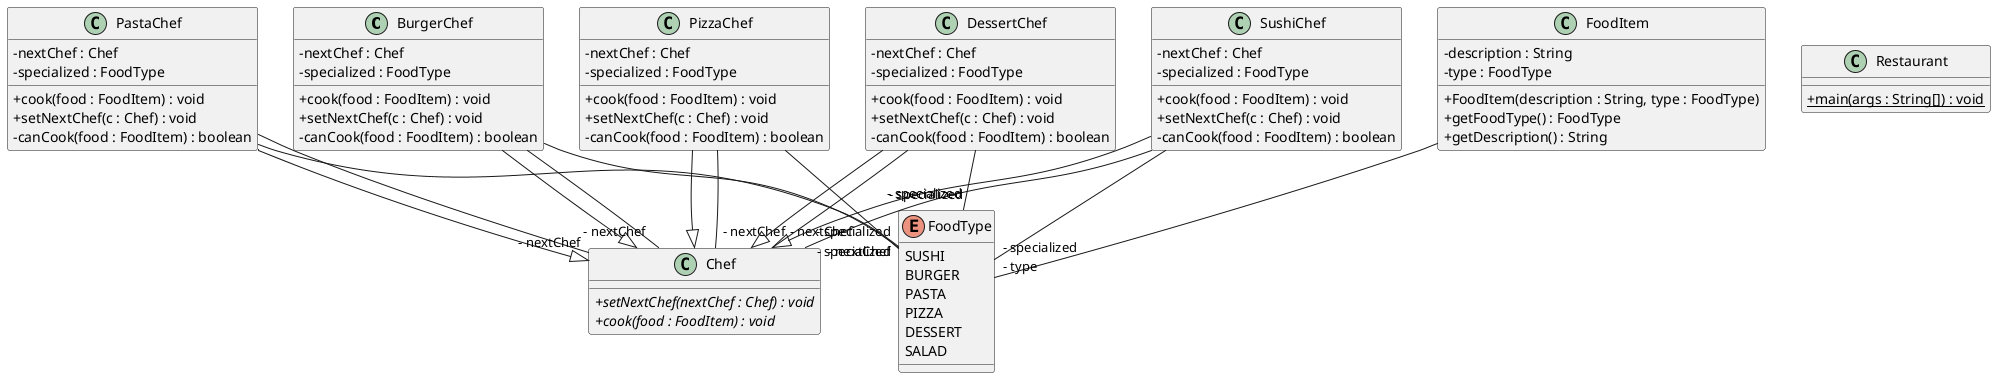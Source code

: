 @startuml
skinparam classAttributeIconSize 0
class BurgerChef{
- nextChef : Chef
- specialized : FoodType
+ cook(food : FoodItem) : void
+ setNextChef(c : Chef) : void
- canCook(food : FoodItem) : boolean
}
BurgerChef --|> Chef
class PizzaChef{
- nextChef : Chef
- specialized : FoodType
+ cook(food : FoodItem) : void
+ setNextChef(c : Chef) : void
- canCook(food : FoodItem) : boolean
}
PizzaChef --|> Chef
class Chef{
+ {abstract} setNextChef(nextChef : Chef) : void
+ {abstract} cook(food : FoodItem) : void
}
class DessertChef{
- nextChef : Chef
- specialized : FoodType
+ cook(food : FoodItem) : void
+ setNextChef(c : Chef) : void
- canCook(food : FoodItem) : boolean
}
DessertChef --|> Chef
class SushiChef{
- nextChef : Chef
- specialized : FoodType
+ cook(food : FoodItem) : void
+ setNextChef(c : Chef) : void
- canCook(food : FoodItem) : boolean
}
SushiChef --|> Chef
class Restaurant{
+ {static} main(args : String[]) : void
}
class PastaChef{
- nextChef : Chef
- specialized : FoodType
+ cook(food : FoodItem) : void
+ setNextChef(c : Chef) : void
- canCook(food : FoodItem) : boolean
}
PastaChef --|> Chef
class FoodItem{
- description : String
- type : FoodType
+ FoodItem(description : String, type : FoodType)
+ getFoodType() : FoodType
+ getDescription() : String
}
BurgerChef--"- nextChef" Chef
BurgerChef--"- specialized" FoodType
PizzaChef--"- nextChef" Chef
PizzaChef--"- specialized" FoodType
DessertChef--"- nextChef" Chef
DessertChef--"- specialized" FoodType
SushiChef--"- nextChef" Chef
SushiChef--"- specialized" FoodType
PastaChef--"- nextChef" Chef
PastaChef--"- specialized" FoodType
FoodItem--"- type" FoodType
enum FoodType{
SUSHI
BURGER
PASTA
PIZZA
DESSERT
SALAD
}
@enduml